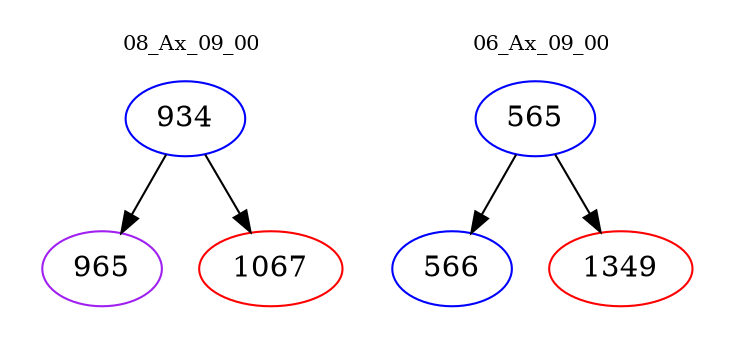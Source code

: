 digraph{
subgraph cluster_0 {
color = white
label = "08_Ax_09_00";
fontsize=10;
T0_934 [label="934", color="blue"]
T0_934 -> T0_965 [color="black"]
T0_965 [label="965", color="purple"]
T0_934 -> T0_1067 [color="black"]
T0_1067 [label="1067", color="red"]
}
subgraph cluster_1 {
color = white
label = "06_Ax_09_00";
fontsize=10;
T1_565 [label="565", color="blue"]
T1_565 -> T1_566 [color="black"]
T1_566 [label="566", color="blue"]
T1_565 -> T1_1349 [color="black"]
T1_1349 [label="1349", color="red"]
}
}
